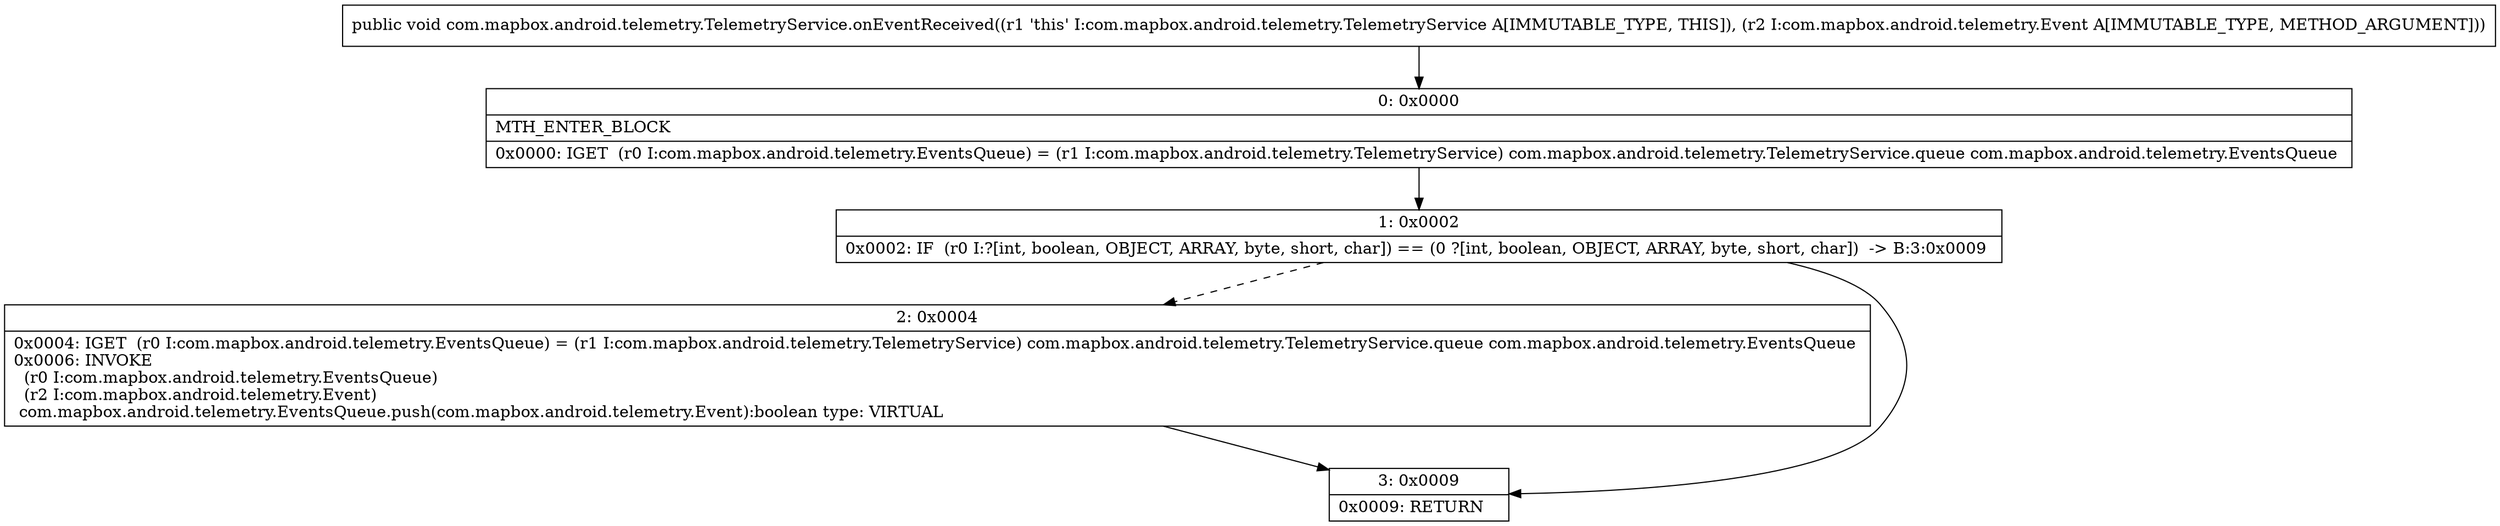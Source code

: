 digraph "CFG forcom.mapbox.android.telemetry.TelemetryService.onEventReceived(Lcom\/mapbox\/android\/telemetry\/Event;)V" {
Node_0 [shape=record,label="{0\:\ 0x0000|MTH_ENTER_BLOCK\l|0x0000: IGET  (r0 I:com.mapbox.android.telemetry.EventsQueue) = (r1 I:com.mapbox.android.telemetry.TelemetryService) com.mapbox.android.telemetry.TelemetryService.queue com.mapbox.android.telemetry.EventsQueue \l}"];
Node_1 [shape=record,label="{1\:\ 0x0002|0x0002: IF  (r0 I:?[int, boolean, OBJECT, ARRAY, byte, short, char]) == (0 ?[int, boolean, OBJECT, ARRAY, byte, short, char])  \-\> B:3:0x0009 \l}"];
Node_2 [shape=record,label="{2\:\ 0x0004|0x0004: IGET  (r0 I:com.mapbox.android.telemetry.EventsQueue) = (r1 I:com.mapbox.android.telemetry.TelemetryService) com.mapbox.android.telemetry.TelemetryService.queue com.mapbox.android.telemetry.EventsQueue \l0x0006: INVOKE  \l  (r0 I:com.mapbox.android.telemetry.EventsQueue)\l  (r2 I:com.mapbox.android.telemetry.Event)\l com.mapbox.android.telemetry.EventsQueue.push(com.mapbox.android.telemetry.Event):boolean type: VIRTUAL \l}"];
Node_3 [shape=record,label="{3\:\ 0x0009|0x0009: RETURN   \l}"];
MethodNode[shape=record,label="{public void com.mapbox.android.telemetry.TelemetryService.onEventReceived((r1 'this' I:com.mapbox.android.telemetry.TelemetryService A[IMMUTABLE_TYPE, THIS]), (r2 I:com.mapbox.android.telemetry.Event A[IMMUTABLE_TYPE, METHOD_ARGUMENT])) }"];
MethodNode -> Node_0;
Node_0 -> Node_1;
Node_1 -> Node_2[style=dashed];
Node_1 -> Node_3;
Node_2 -> Node_3;
}

